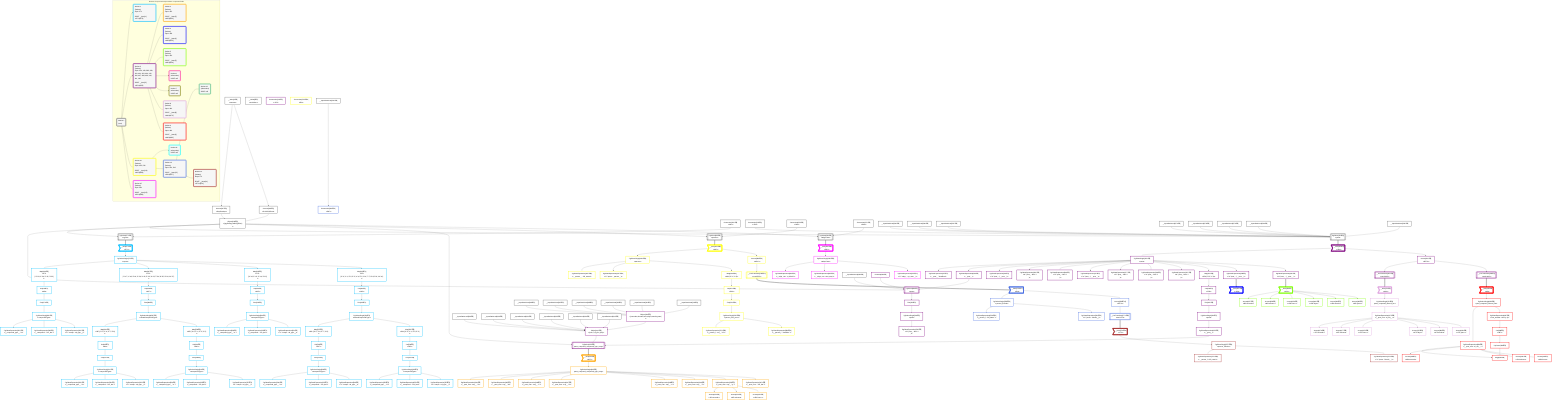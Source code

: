 graph TD
    classDef path fill:#eee,stroke:#000,color:#000
    classDef plan fill:#fff,stroke-width:3px,color:#000
    classDef itemplan fill:#fff,stroke-width:6px,color:#000
    classDef sideeffectplan fill:#f00,stroke-width:6px,color:#000
    classDef bucket fill:#f6f6f6,color:#000,stroke-width:6px,text-align:left


    %% define steps
    __Value3["__Value[3∈0]<br />ᐸcontextᐳ"]:::plan
    __Value5["__Value[5∈0]<br />ᐸrootValueᐳ"]:::plan
    Access197["Access[197∈0]<br />ᐸ3.pgSettingsᐳ"]:::plan
    Access198["Access[198∈0]<br />ᐸ3.withPgClientᐳ"]:::plan
    Object199["Object[199∈0]<br />ᐸ{pgSettings,withPgClient}ᐳ"]:::plan
    Connection200["Connection[200∈0]<br />ᐸ196ᐳ"]:::plan
    Connection225["Connection[225∈0]<br />ᐸ221ᐳ"]:::plan
    Connection253["Connection[253∈0]<br />ᐸ249ᐳ"]:::plan
    Connection270["Connection[270∈0]<br />ᐸ266ᐳ"]:::plan
    PgSelect271[["PgSelect[271∈0]<br />ᐸtypesᐳ"]]:::plan
    __Item272>"__Item[272∈1]<br />ᐸ271ᐳ"]:::itemplan
    PgSelectSingle273["PgSelectSingle[273∈1]<br />ᐸtypesᐳ"]:::plan
    Map609["Map[609∈1]<br />ᐸ273:{”0”:29,”1”:30,”2”:31,”3”:32}ᐳ"]:::plan
    List610["List[610∈1]<br />ᐸ609ᐳ"]:::plan
    First279["First[279∈1]"]:::plan
    PgSelectSingle280["PgSelectSingle[280∈1]<br />ᐸcompoundTypeᐳ"]:::plan
    Map607["Map[607∈1]<br />ᐸ273:{”0”:17,”1”:18,”2”:19,”3”:20,”4”:21,”5”:22,”6”:23,”7”:24,”8”:25,”9”:26,”10”:27}ᐳ"]:::plan
    List608["List[608∈1]<br />ᐸ607ᐳ"]:::plan
    First286["First[286∈1]"]:::plan
    PgSelectSingle287["PgSelectSingle[287∈1]<br />ᐸnestedCompoundTypeᐳ"]:::plan
    Map605["Map[605∈1]<br />ᐸ273:{”0”:12,”1”:13,”2”:14,”3”:15}ᐳ"]:::plan
    List606["List[606∈1]<br />ᐸ605ᐳ"]:::plan
    First293["First[293∈1]"]:::plan
    PgSelectSingle294["PgSelectSingle[294∈1]<br />ᐸcompoundTypeᐳ"]:::plan
    Map603["Map[603∈1]<br />ᐸ273:{”0”:0,”1”:1,”2”:2,”3”:3,”4”:4,”5”:5,”6”:6,”7”:7,”8”:8,”9”:9,”10”:10}ᐳ"]:::plan
    List604["List[604∈1]<br />ᐸ603ᐳ"]:::plan
    First300["First[300∈1]"]:::plan
    PgSelectSingle301["PgSelectSingle[301∈1]<br />ᐸnestedCompoundTypeᐳ"]:::plan
    PgClassExpression302["PgClassExpression[302∈1]<br />ᐸ__compound_type__.”a”ᐳ"]:::plan
    PgClassExpression303["PgClassExpression[303∈1]<br />ᐸ__compound....”foo_bar”ᐳ"]:::plan
    PgClassExpression305["PgClassExpression[305∈1]<br />ᐸ”c”.”compo...nd_type__)ᐳ"]:::plan
    Map601["Map[601∈1]<br />ᐸ287:{”0”:5,”1”:6,”2”:7,”3”:8}ᐳ"]:::plan
    List602["List[602∈1]<br />ᐸ601ᐳ"]:::plan
    First311["First[311∈1]"]:::plan
    PgSelectSingle312["PgSelectSingle[312∈1]<br />ᐸcompoundTypeᐳ"]:::plan
    Map599["Map[599∈1]<br />ᐸ287:{”0”:0,”1”:1,”2”:2,”3”:3}ᐳ"]:::plan
    List600["List[600∈1]<br />ᐸ599ᐳ"]:::plan
    First318["First[318∈1]"]:::plan
    PgSelectSingle319["PgSelectSingle[319∈1]<br />ᐸcompoundTypeᐳ"]:::plan
    PgClassExpression320["PgClassExpression[320∈1]<br />ᐸ__compound_type__.”a”ᐳ"]:::plan
    PgClassExpression321["PgClassExpression[321∈1]<br />ᐸ__compound....”foo_bar”ᐳ"]:::plan
    PgClassExpression323["PgClassExpression[323∈1]<br />ᐸ”c”.”compo...nd_type__)ᐳ"]:::plan
    PgClassExpression324["PgClassExpression[324∈1]<br />ᐸ__compound_type__.”a”ᐳ"]:::plan
    PgClassExpression325["PgClassExpression[325∈1]<br />ᐸ__compound....”foo_bar”ᐳ"]:::plan
    PgClassExpression327["PgClassExpression[327∈1]<br />ᐸ”c”.”compo...nd_type__)ᐳ"]:::plan
    PgClassExpression328["PgClassExpression[328∈1]<br />ᐸ__compound_type__.”a”ᐳ"]:::plan
    PgClassExpression329["PgClassExpression[329∈1]<br />ᐸ__compound....”foo_bar”ᐳ"]:::plan
    PgClassExpression331["PgClassExpression[331∈1]<br />ᐸ”c”.”compo...nd_type__)ᐳ"]:::plan
    Map597["Map[597∈1]<br />ᐸ301:{”0”:5,”1”:6,”2”:7,”3”:8}ᐳ"]:::plan
    List598["List[598∈1]<br />ᐸ597ᐳ"]:::plan
    First337["First[337∈1]"]:::plan
    PgSelectSingle338["PgSelectSingle[338∈1]<br />ᐸcompoundTypeᐳ"]:::plan
    Map595["Map[595∈1]<br />ᐸ301:{”0”:0,”1”:1,”2”:2,”3”:3}ᐳ"]:::plan
    List596["List[596∈1]<br />ᐸ595ᐳ"]:::plan
    First344["First[344∈1]"]:::plan
    PgSelectSingle345["PgSelectSingle[345∈1]<br />ᐸcompoundTypeᐳ"]:::plan
    PgClassExpression346["PgClassExpression[346∈1]<br />ᐸ__compound_type__.”a”ᐳ"]:::plan
    PgClassExpression347["PgClassExpression[347∈1]<br />ᐸ__compound....”foo_bar”ᐳ"]:::plan
    PgClassExpression349["PgClassExpression[349∈1]<br />ᐸ”c”.”compo...nd_type__)ᐳ"]:::plan
    PgClassExpression350["PgClassExpression[350∈1]<br />ᐸ__compound_type__.”a”ᐳ"]:::plan
    PgClassExpression351["PgClassExpression[351∈1]<br />ᐸ__compound....”foo_bar”ᐳ"]:::plan
    PgClassExpression353["PgClassExpression[353∈1]<br />ᐸ”c”.”compo...nd_type__)ᐳ"]:::plan
    __InputStaticLeaf362["__InputStaticLeaf[362∈0]"]:::plan
    __InputStaticLeaf366["__InputStaticLeaf[366∈0]"]:::plan
    __InputStaticLeaf367["__InputStaticLeaf[367∈0]"]:::plan
    __InputStaticLeaf374["__InputStaticLeaf[374∈0]"]:::plan
    __InputStaticLeaf378["__InputStaticLeaf[378∈0]"]:::plan
    __InputStaticLeaf379["__InputStaticLeaf[379∈0]"]:::plan
    __InputStaticLeaf394["__InputStaticLeaf[394∈0]"]:::plan
    __InputStaticLeaf395["__InputStaticLeaf[395∈0]"]:::plan
    PgSelect354[["PgSelect[354∈0]<br />ᐸpostᐳ"]]:::plan
    __Item355>"__Item[355∈2]<br />ᐸ354ᐳ"]:::itemplan
    PgSelectSingle356["PgSelectSingle[356∈2]<br />ᐸpostᐳ"]:::plan
    PgClassExpression357["PgClassExpression[357∈2]<br />ᐸ__post__.”headline”ᐳ"]:::plan
    PgClassExpression360["PgClassExpression[360∈2]<br />ᐸ__post__ᐳ"]:::plan
    PgClassExpression361["PgClassExpression[361∈2]<br />ᐸ”a”.”post_...(__post__)ᐳ"]:::plan
    PgClassExpression365["PgClassExpression[365∈2]<br />ᐸ”a”.”post_...lder! */<br />)ᐳ"]:::plan
    PgClassExpression369["PgClassExpression[369∈2]<br />ᐸ”a”.”post_...lder! */<br />)ᐳ"]:::plan
    PgClassExpression373["PgClassExpression[373∈2]<br />ᐸ”a”.”post_...(__post__)ᐳ"]:::plan
    PgClassExpression377["PgClassExpression[377∈2]<br />ᐸ”a”.”post_...lder! */<br />)ᐳ"]:::plan
    PgClassExpression381["PgClassExpression[381∈2]<br />ᐸ”a”.”post_...lder! */<br />)ᐳ"]:::plan
    __InputStaticLeaf382["__InputStaticLeaf[382∈0]"]:::plan
    Constant384["Constant[384∈2]"]:::plan
    PgSelect386[["PgSelect[386∈2]<br />ᐸpostᐳ"]]:::plan
    First390["First[390∈2]"]:::plan
    PgSelectSingle391["PgSelectSingle[391∈2]<br />ᐸpostᐳ"]:::plan
    PgClassExpression393["PgClassExpression[393∈2]<br />ᐸ”a”.”post_...lder! */<br />)ᐳ"]:::plan
    PgClassExpression397["PgClassExpression[397∈2]<br />ᐸ”a”.”post_...lder! */<br />)ᐳ"]:::plan
    __InputStaticLeaf399["__InputStaticLeaf[399∈0]"]:::plan
    __InputStaticLeaf400["__InputStaticLeaf[400∈0]"]:::plan
    __InputStaticLeaf401["__InputStaticLeaf[401∈0]"]:::plan
    __InputStaticLeaf403["__InputStaticLeaf[403∈0]"]:::plan
    __InputStaticLeaf404["__InputStaticLeaf[404∈0]"]:::plan
    __InputStaticLeaf406["__InputStaticLeaf[406∈0]"]:::plan
    __InputStaticLeaf407["__InputStaticLeaf[407∈0]"]:::plan
    __InputStaticLeaf408["__InputStaticLeaf[408∈0]"]:::plan
    __InputStaticLeaf409["__InputStaticLeaf[409∈0]"]:::plan
    __InputStaticLeaf410["__InputStaticLeaf[410∈0]"]:::plan
    __InputStaticLeaf411["__InputStaticLeaf[411∈0]"]:::plan
    __InputStaticLeaf412["__InputStaticLeaf[412∈0]"]:::plan
    Object414["Object[414∈2]<br />ᐸ{seconds,minutes,hours,days,months,years}ᐳ"]:::plan
    Object413["Object[413∈2]<br />ᐸ{a,b,c,e,f,g,foo_bar}ᐳ"]:::plan
    Map593["Map[593∈2]<br />ᐸ356:{”0”:3,”1”:4}ᐳ"]:::plan
    List594["List[594∈2]<br />ᐸ593ᐳ"]:::plan
    First420["First[420∈2]"]:::plan
    PgSelectSingle421["PgSelectSingle[421∈2]<br />ᐸpostᐳ"]:::plan
    PgClassExpression422["PgClassExpression[422∈2]<br />ᐸ__post__ᐳ"]:::plan
    PgSelect423[["PgSelect[423∈2]<br />ᐸpost_computed_compound_type_arrayᐳ"]]:::plan
    PgClassExpression428["PgClassExpression[428∈2]<br />ᐸ”a”.”post_...(__post__)ᐳ"]:::plan
    PgClassExpression430["PgClassExpression[430∈2]<br />ᐸ”a”.”post_...(__post__)ᐳ"]:::plan
    Connection441["Connection[441∈2]<br />ᐸ437ᐳ"]:::plan
    __Item442>"__Item[442∈3]<br />ᐸ423ᐳ"]:::itemplan
    PgSelectSingle443["PgSelectSingle[443∈3]<br />ᐸpost_computed_compound_type_arrayᐳ"]:::plan
    PgClassExpression444["PgClassExpression[444∈3]<br />ᐸ__post_com...rray__.”a”ᐳ"]:::plan
    PgClassExpression445["PgClassExpression[445∈3]<br />ᐸ__post_com...rray__.”b”ᐳ"]:::plan
    PgClassExpression446["PgClassExpression[446∈3]<br />ᐸ__post_com...rray__.”c”ᐳ"]:::plan
    PgClassExpression447["PgClassExpression[447∈3]<br />ᐸ__post_com...rray__.”d”ᐳ"]:::plan
    PgClassExpression448["PgClassExpression[448∈3]<br />ᐸ__post_com...rray__.”e”ᐳ"]:::plan
    PgClassExpression449["PgClassExpression[449∈3]<br />ᐸ__post_com...rray__.”f”ᐳ"]:::plan
    PgClassExpression450["PgClassExpression[450∈3]<br />ᐸ__post_com...rray__.”g”ᐳ"]:::plan
    PgClassExpression451["PgClassExpression[451∈3]<br />ᐸ__post_com....”foo_bar”ᐳ"]:::plan
    Access452["Access[452∈3]<br />ᐸ450.secondsᐳ"]:::plan
    Access453["Access[453∈3]<br />ᐸ450.minutesᐳ"]:::plan
    Access454["Access[454∈3]<br />ᐸ450.hoursᐳ"]:::plan
    __Item455>"__Item[455∈4]<br />ᐸ428ᐳ"]:::itemplan
    __Item456>"__Item[456∈5]<br />ᐸ430ᐳ"]:::itemplan
    Access457["Access[457∈5]<br />ᐸ456.secondsᐳ"]:::plan
    Access458["Access[458∈5]<br />ᐸ456.minutesᐳ"]:::plan
    Access459["Access[459∈5]<br />ᐸ456.hoursᐳ"]:::plan
    Access460["Access[460∈5]<br />ᐸ456.daysᐳ"]:::plan
    Access461["Access[461∈5]<br />ᐸ456.monthsᐳ"]:::plan
    Access462["Access[462∈5]<br />ᐸ456.yearsᐳ"]:::plan
    Access592["Access[592∈2]<br />ᐸ355.0ᐳ"]:::plan
    __ListTransform464[["__ListTransform[464∈2]<br />ᐸeach:463ᐳ"]]:::plan
    __ListTransform469[["__ListTransform[469∈2]<br />ᐸeach:468ᐳ"]]:::plan
    __Item473>"__Item[473∈8]<br />ᐸ464ᐳ"]:::itemplan
    PgSelectSingle474["PgSelectSingle[474∈8]<br />ᐸpost_computed_interval_setᐳ"]:::plan
    PgClassExpression475["PgClassExpression[475∈8]<br />ᐸ__post_com...al_set__.vᐳ"]:::plan
    Access476["Access[476∈8]<br />ᐸ475.secondsᐳ"]:::plan
    Access477["Access[477∈8]<br />ᐸ475.minutesᐳ"]:::plan
    Access478["Access[478∈8]<br />ᐸ475.hoursᐳ"]:::plan
    Access479["Access[479∈8]<br />ᐸ475.daysᐳ"]:::plan
    Access480["Access[480∈8]<br />ᐸ475.monthsᐳ"]:::plan
    Access481["Access[481∈8]<br />ᐸ475.yearsᐳ"]:::plan
    __Item482>"__Item[482∈9]<br />ᐸ469ᐳ"]:::itemplan
    PgSelectSingle483["PgSelectSingle[483∈9]<br />ᐸpost_computed_interval_setᐳ"]:::plan
    PgClassExpression484["PgClassExpression[484∈9]<br />ᐸ__post_com...al_set__.vᐳ"]:::plan
    PgClassExpression487["PgClassExpression[487∈9]<br />ᐸrow_number...tion by 1)ᐳ"]:::plan
    List488["List[488∈9]<br />ᐸ487ᐳ"]:::plan
    PgCursor486["PgCursor[486∈9]"]:::plan
    Edge485["Edge[485∈9]"]:::plan
    Access489["Access[489∈9]<br />ᐸ484.secondsᐳ"]:::plan
    Access490["Access[490∈9]<br />ᐸ484.minutesᐳ"]:::plan
    Access491["Access[491∈9]<br />ᐸ484.hoursᐳ"]:::plan
    PgSelect492[["PgSelect[492∈0]<br />ᐸpersonᐳ"]]:::plan
    __Item493>"__Item[493∈10]<br />ᐸ492ᐳ"]:::itemplan
    PgSelectSingle494["PgSelectSingle[494∈10]<br />ᐸpersonᐳ"]:::plan
    PgClassExpression495["PgClassExpression[495∈10]<br />ᐸ__person__...full_name”ᐳ"]:::plan
    PgClassExpression497["PgClassExpression[497∈10]<br />ᐸ”c”.”perso..._person__)ᐳ"]:::plan
    Connection525["Connection[525∈10]<br />ᐸ521ᐳ"]:::plan
    Map590["Map[590∈10]<br />ᐸ494:{”0”:1,”1”:2}ᐳ"]:::plan
    List591["List[591∈10]<br />ᐸ590ᐳ"]:::plan
    First531["First[531∈10]"]:::plan
    PgSelectSingle532["PgSelectSingle[532∈10]<br />ᐸperson_first_postᐳ"]:::plan
    Access589["Access[589∈10]<br />ᐸ493.0ᐳ"]:::plan
    __ListTransform534[["__ListTransform[534∈10]<br />ᐸeach:533ᐳ"]]:::plan
    __Item537>"__Item[537∈12]<br />ᐸ534ᐳ"]:::itemplan
    PgSelectSingle538["PgSelectSingle[538∈12]<br />ᐸperson_friendsᐳ"]:::plan
    PgClassExpression539["PgClassExpression[539∈12]<br />ᐸ__person_f...full_name”ᐳ"]:::plan
    PgClassExpression541["PgClassExpression[541∈12]<br />ᐸ”c”.”perso...friends__)ᐳ"]:::plan
    __InputStaticLeaf542["__InputStaticLeaf[542∈0]"]:::plan
    Connection569["Connection[569∈12]<br />ᐸ565ᐳ"]:::plan
    Access588["Access[588∈12]<br />ᐸ537.0ᐳ"]:::plan
    __ListTransform571[["__ListTransform[571∈12]<br />ᐸeach:570ᐳ"]]:::plan
    __Item574>"__Item[574∈14]<br />ᐸ571ᐳ"]:::itemplan
    PgSelectSingle575["PgSelectSingle[575∈14]<br />ᐸperson_friendsᐳ"]:::plan
    PgClassExpression576["PgClassExpression[576∈14]<br />ᐸ__person_f...full_name”ᐳ"]:::plan
    PgClassExpression578["PgClassExpression[578∈14]<br />ᐸ”c”.”perso...friends__)ᐳ"]:::plan
    PgClassExpression579["PgClassExpression[579∈10]<br />ᐸ__person_f...ost__.”id”ᐳ"]:::plan
    PgClassExpression580["PgClassExpression[580∈10]<br />ᐸ__person_f...”headline”ᐳ"]:::plan
    PgSelect581[["PgSelect[581∈0]<br />ᐸedgeCaseᐳ"]]:::plan
    __Item582>"__Item[582∈15]<br />ᐸ581ᐳ"]:::itemplan
    PgSelectSingle583["PgSelectSingle[583∈15]<br />ᐸedgeCaseᐳ"]:::plan
    PgClassExpression584["PgClassExpression[584∈15]<br />ᐸ__edge_cas...s_default”ᐳ"]:::plan
    PgClassExpression585["PgClassExpression[585∈15]<br />ᐸ__edge_cas...cast_easy”ᐳ"]:::plan
    PgClassExpression587["PgClassExpression[587∈15]<br />ᐸ”c”.”edge_...ge_case__)ᐳ"]:::plan

    %% plan dependencies
    __Value3 --> Access197
    __Value3 --> Access198
    Access197 & Access198 --> Object199
    Object199 & Connection200 --> PgSelect271
    PgSelect271 ==> __Item272
    __Item272 --> PgSelectSingle273
    PgSelectSingle273 --> Map609
    Map609 --> List610
    List610 --> First279
    First279 --> PgSelectSingle280
    PgSelectSingle273 --> Map607
    Map607 --> List608
    List608 --> First286
    First286 --> PgSelectSingle287
    PgSelectSingle273 --> Map605
    Map605 --> List606
    List606 --> First293
    First293 --> PgSelectSingle294
    PgSelectSingle273 --> Map603
    Map603 --> List604
    List604 --> First300
    First300 --> PgSelectSingle301
    PgSelectSingle280 --> PgClassExpression302
    PgSelectSingle280 --> PgClassExpression303
    PgSelectSingle280 --> PgClassExpression305
    PgSelectSingle287 --> Map601
    Map601 --> List602
    List602 --> First311
    First311 --> PgSelectSingle312
    PgSelectSingle287 --> Map599
    Map599 --> List600
    List600 --> First318
    First318 --> PgSelectSingle319
    PgSelectSingle312 --> PgClassExpression320
    PgSelectSingle312 --> PgClassExpression321
    PgSelectSingle312 --> PgClassExpression323
    PgSelectSingle319 --> PgClassExpression324
    PgSelectSingle319 --> PgClassExpression325
    PgSelectSingle319 --> PgClassExpression327
    PgSelectSingle294 --> PgClassExpression328
    PgSelectSingle294 --> PgClassExpression329
    PgSelectSingle294 --> PgClassExpression331
    PgSelectSingle301 --> Map597
    Map597 --> List598
    List598 --> First337
    First337 --> PgSelectSingle338
    PgSelectSingle301 --> Map595
    Map595 --> List596
    List596 --> First344
    First344 --> PgSelectSingle345
    PgSelectSingle338 --> PgClassExpression346
    PgSelectSingle338 --> PgClassExpression347
    PgSelectSingle338 --> PgClassExpression349
    PgSelectSingle345 --> PgClassExpression350
    PgSelectSingle345 --> PgClassExpression351
    PgSelectSingle345 --> PgClassExpression353
    Object199 & Connection225 & __InputStaticLeaf362 & __InputStaticLeaf366 & __InputStaticLeaf367 & __InputStaticLeaf374 & __InputStaticLeaf378 & __InputStaticLeaf379 & __InputStaticLeaf394 & __InputStaticLeaf395 --> PgSelect354
    PgSelect354 ==> __Item355
    __Item355 --> PgSelectSingle356
    PgSelectSingle356 --> PgClassExpression357
    PgSelectSingle356 --> PgClassExpression360
    PgSelectSingle356 --> PgClassExpression361
    PgSelectSingle356 --> PgClassExpression365
    PgSelectSingle356 --> PgClassExpression369
    PgSelectSingle356 --> PgClassExpression373
    PgSelectSingle356 --> PgClassExpression377
    PgSelectSingle356 --> PgClassExpression381
    Object199 & PgClassExpression360 & __InputStaticLeaf382 & Constant384 --> PgSelect386
    PgSelect386 --> First390
    First390 --> PgSelectSingle391
    PgSelectSingle391 --> PgClassExpression393
    PgSelectSingle356 --> PgClassExpression397
    __InputStaticLeaf406 & __InputStaticLeaf407 & __InputStaticLeaf408 & __InputStaticLeaf409 & __InputStaticLeaf410 & __InputStaticLeaf411 --> Object414
    __InputStaticLeaf399 & __InputStaticLeaf400 & __InputStaticLeaf401 & __InputStaticLeaf403 & __InputStaticLeaf404 & Object414 & __InputStaticLeaf412 --> Object413
    PgSelectSingle356 --> Map593
    Map593 --> List594
    List594 --> First420
    First420 --> PgSelectSingle421
    PgSelectSingle421 --> PgClassExpression422
    Object199 & PgClassExpression422 & Object413 --> PgSelect423
    PgSelectSingle356 --> PgClassExpression428
    PgSelectSingle356 --> PgClassExpression430
    PgSelect423 ==> __Item442
    __Item442 --> PgSelectSingle443
    PgSelectSingle443 --> PgClassExpression444
    PgSelectSingle443 --> PgClassExpression445
    PgSelectSingle443 --> PgClassExpression446
    PgSelectSingle443 --> PgClassExpression447
    PgSelectSingle443 --> PgClassExpression448
    PgSelectSingle443 --> PgClassExpression449
    PgSelectSingle443 --> PgClassExpression450
    PgSelectSingle443 --> PgClassExpression451
    PgClassExpression450 --> Access452
    PgClassExpression450 --> Access453
    PgClassExpression450 --> Access454
    PgClassExpression428 ==> __Item455
    PgClassExpression430 ==> __Item456
    __Item456 --> Access457
    __Item456 --> Access458
    __Item456 --> Access459
    __Item456 --> Access460
    __Item456 --> Access461
    __Item456 --> Access462
    __Item355 --> Access592
    Access592 --> __ListTransform464
    Access592 --> __ListTransform469
    __ListTransform464 ==> __Item473
    __Item473 --> PgSelectSingle474
    PgSelectSingle474 --> PgClassExpression475
    PgClassExpression475 --> Access476
    PgClassExpression475 --> Access477
    PgClassExpression475 --> Access478
    PgClassExpression475 --> Access479
    PgClassExpression475 --> Access480
    PgClassExpression475 --> Access481
    __ListTransform469 ==> __Item482
    __Item482 --> PgSelectSingle483
    PgSelectSingle483 --> PgClassExpression484
    PgSelectSingle483 --> PgClassExpression487
    PgClassExpression487 --> List488
    List488 --> PgCursor486
    PgClassExpression484 & PgCursor486 --> Edge485
    PgClassExpression484 --> Access489
    PgClassExpression484 --> Access490
    PgClassExpression484 --> Access491
    Object199 & Connection253 --> PgSelect492
    PgSelect492 ==> __Item493
    __Item493 --> PgSelectSingle494
    PgSelectSingle494 --> PgClassExpression495
    PgSelectSingle494 --> PgClassExpression497
    PgSelectSingle494 --> Map590
    Map590 --> List591
    List591 --> First531
    First531 --> PgSelectSingle532
    __Item493 --> Access589
    Access589 --> __ListTransform534
    __ListTransform534 ==> __Item537
    __Item537 --> PgSelectSingle538
    PgSelectSingle538 --> PgClassExpression539
    PgSelectSingle538 --> PgClassExpression541
    __InputStaticLeaf542 --> Connection569
    __Item537 --> Access588
    Access588 --> __ListTransform571
    __ListTransform571 ==> __Item574
    __Item574 --> PgSelectSingle575
    PgSelectSingle575 --> PgClassExpression576
    PgSelectSingle575 --> PgClassExpression578
    PgSelectSingle532 --> PgClassExpression579
    PgSelectSingle532 --> PgClassExpression580
    Object199 & Connection270 --> PgSelect581
    PgSelect581 ==> __Item582
    __Item582 --> PgSelectSingle583
    PgSelectSingle583 --> PgClassExpression584
    PgSelectSingle583 --> PgClassExpression585
    PgSelectSingle583 --> PgClassExpression587

    %% plan-to-path relationships

    subgraph "Buckets for queries/v4/procedure-computed-fields"
    Bucket0("Bucket 0<br />(root)"):::bucket
    classDef bucket0 stroke:#696969
    class Bucket0,__Value3,__Value5,Access197,Access198,Object199,Connection200,Connection225,Connection253,Connection270,PgSelect271,PgSelect354,__InputStaticLeaf362,__InputStaticLeaf366,__InputStaticLeaf367,__InputStaticLeaf374,__InputStaticLeaf378,__InputStaticLeaf379,__InputStaticLeaf382,__InputStaticLeaf394,__InputStaticLeaf395,__InputStaticLeaf399,__InputStaticLeaf400,__InputStaticLeaf401,__InputStaticLeaf403,__InputStaticLeaf404,__InputStaticLeaf406,__InputStaticLeaf407,__InputStaticLeaf408,__InputStaticLeaf409,__InputStaticLeaf410,__InputStaticLeaf411,__InputStaticLeaf412,PgSelect492,__InputStaticLeaf542,PgSelect581 bucket0
    Bucket1("Bucket 1<br />(listItem)<br />Deps: 271<br /><br />ROOT __Item{1}ᐸ271ᐳ[272]"):::bucket
    classDef bucket1 stroke:#00bfff
    class Bucket1,__Item272,PgSelectSingle273,First279,PgSelectSingle280,First286,PgSelectSingle287,First293,PgSelectSingle294,First300,PgSelectSingle301,PgClassExpression302,PgClassExpression303,PgClassExpression305,First311,PgSelectSingle312,First318,PgSelectSingle319,PgClassExpression320,PgClassExpression321,PgClassExpression323,PgClassExpression324,PgClassExpression325,PgClassExpression327,PgClassExpression328,PgClassExpression329,PgClassExpression331,First337,PgSelectSingle338,First344,PgSelectSingle345,PgClassExpression346,PgClassExpression347,PgClassExpression349,PgClassExpression350,PgClassExpression351,PgClassExpression353,Map595,List596,Map597,List598,Map599,List600,Map601,List602,Map603,List604,Map605,List606,Map607,List608,Map609,List610 bucket1
    Bucket2("Bucket 2<br />(listItem)<br />Deps: 354, 199, 382, 399, 400, 401, 403, 404, 412, 406, 407, 408, 409, 410, 411, 199<br /><br />ROOT __Item{2}ᐸ354ᐳ[355]"):::bucket
    classDef bucket2 stroke:#7f007f
    class Bucket2,__Item355,PgSelectSingle356,PgClassExpression357,PgClassExpression360,PgClassExpression361,PgClassExpression365,PgClassExpression369,PgClassExpression373,PgClassExpression377,PgClassExpression381,Constant384,PgSelect386,First390,PgSelectSingle391,PgClassExpression393,PgClassExpression397,Object413,Object414,First420,PgSelectSingle421,PgClassExpression422,PgSelect423,PgClassExpression428,PgClassExpression430,Connection441,__ListTransform464,__ListTransform469,Access592,Map593,List594 bucket2
    Bucket3("Bucket 3<br />(listItem)<br />Deps: 423<br /><br />ROOT __Item{3}ᐸ423ᐳ[442]"):::bucket
    classDef bucket3 stroke:#ffa500
    class Bucket3,__Item442,PgSelectSingle443,PgClassExpression444,PgClassExpression445,PgClassExpression446,PgClassExpression447,PgClassExpression448,PgClassExpression449,PgClassExpression450,PgClassExpression451,Access452,Access453,Access454 bucket3
    Bucket4("Bucket 4<br />(listItem)<br />Deps: 428<br /><br />ROOT __Item{4}ᐸ428ᐳ[455]"):::bucket
    classDef bucket4 stroke:#0000ff
    class Bucket4,__Item455 bucket4
    Bucket5("Bucket 5<br />(listItem)<br />Deps: 430<br /><br />ROOT __Item{5}ᐸ430ᐳ[456]"):::bucket
    classDef bucket5 stroke:#7fff00
    class Bucket5,__Item456,Access457,Access458,Access459,Access460,Access461,Access462 bucket5
    Bucket6("Bucket 6<br />(subroutine)<br />ROOT null"):::bucket
    classDef bucket6 stroke:#ff1493
    class Bucket6 bucket6
    Bucket7("Bucket 7<br />(subroutine)<br />ROOT null"):::bucket
    classDef bucket7 stroke:#808000
    class Bucket7 bucket7
    Bucket8("Bucket 8<br />(listItem)<br />Deps: 464<br /><br />ROOT __Item{8}ᐸ464ᐳ[473]"):::bucket
    classDef bucket8 stroke:#dda0dd
    class Bucket8,__Item473,PgSelectSingle474,PgClassExpression475,Access476,Access477,Access478,Access479,Access480,Access481 bucket8
    Bucket9("Bucket 9<br />(listItem)<br />Deps: 469<br /><br />ROOT __Item{9}ᐸ469ᐳ[482]"):::bucket
    classDef bucket9 stroke:#ff0000
    class Bucket9,__Item482,PgSelectSingle483,PgClassExpression484,Edge485,PgCursor486,PgClassExpression487,List488,Access489,Access490,Access491 bucket9
    Bucket10("Bucket 10<br />(listItem)<br />Deps: 492, 542<br /><br />ROOT __Item{10}ᐸ492ᐳ[493]"):::bucket
    classDef bucket10 stroke:#ffff00
    class Bucket10,__Item493,PgSelectSingle494,PgClassExpression495,PgClassExpression497,Connection525,First531,PgSelectSingle532,__ListTransform534,PgClassExpression579,PgClassExpression580,Access589,Map590,List591 bucket10
    Bucket11("Bucket 11<br />(subroutine)<br />ROOT null"):::bucket
    classDef bucket11 stroke:#00ffff
    class Bucket11 bucket11
    Bucket12("Bucket 12<br />(listItem)<br />Deps: 534, 542<br /><br />ROOT __Item{12}ᐸ534ᐳ[537]"):::bucket
    classDef bucket12 stroke:#4169e1
    class Bucket12,__Item537,PgSelectSingle538,PgClassExpression539,PgClassExpression541,Connection569,__ListTransform571,Access588 bucket12
    Bucket13("Bucket 13<br />(subroutine)<br />ROOT null"):::bucket
    classDef bucket13 stroke:#3cb371
    class Bucket13 bucket13
    Bucket14("Bucket 14<br />(listItem)<br />Deps: 571<br /><br />ROOT __Item{14}ᐸ571ᐳ[574]"):::bucket
    classDef bucket14 stroke:#a52a2a
    class Bucket14,__Item574,PgSelectSingle575,PgClassExpression576,PgClassExpression578 bucket14
    Bucket15("Bucket 15<br />(listItem)<br />Deps: 581<br /><br />ROOT __Item{15}ᐸ581ᐳ[582]"):::bucket
    classDef bucket15 stroke:#ff00ff
    class Bucket15,__Item582,PgSelectSingle583,PgClassExpression584,PgClassExpression585,PgClassExpression587 bucket15
    Bucket0 --> Bucket1 & Bucket2 & Bucket10 & Bucket15
    Bucket2 --> Bucket3 & Bucket4 & Bucket5 & Bucket6 & Bucket7 & Bucket8 & Bucket9
    Bucket10 --> Bucket11 & Bucket12
    Bucket12 --> Bucket13 & Bucket14
    end